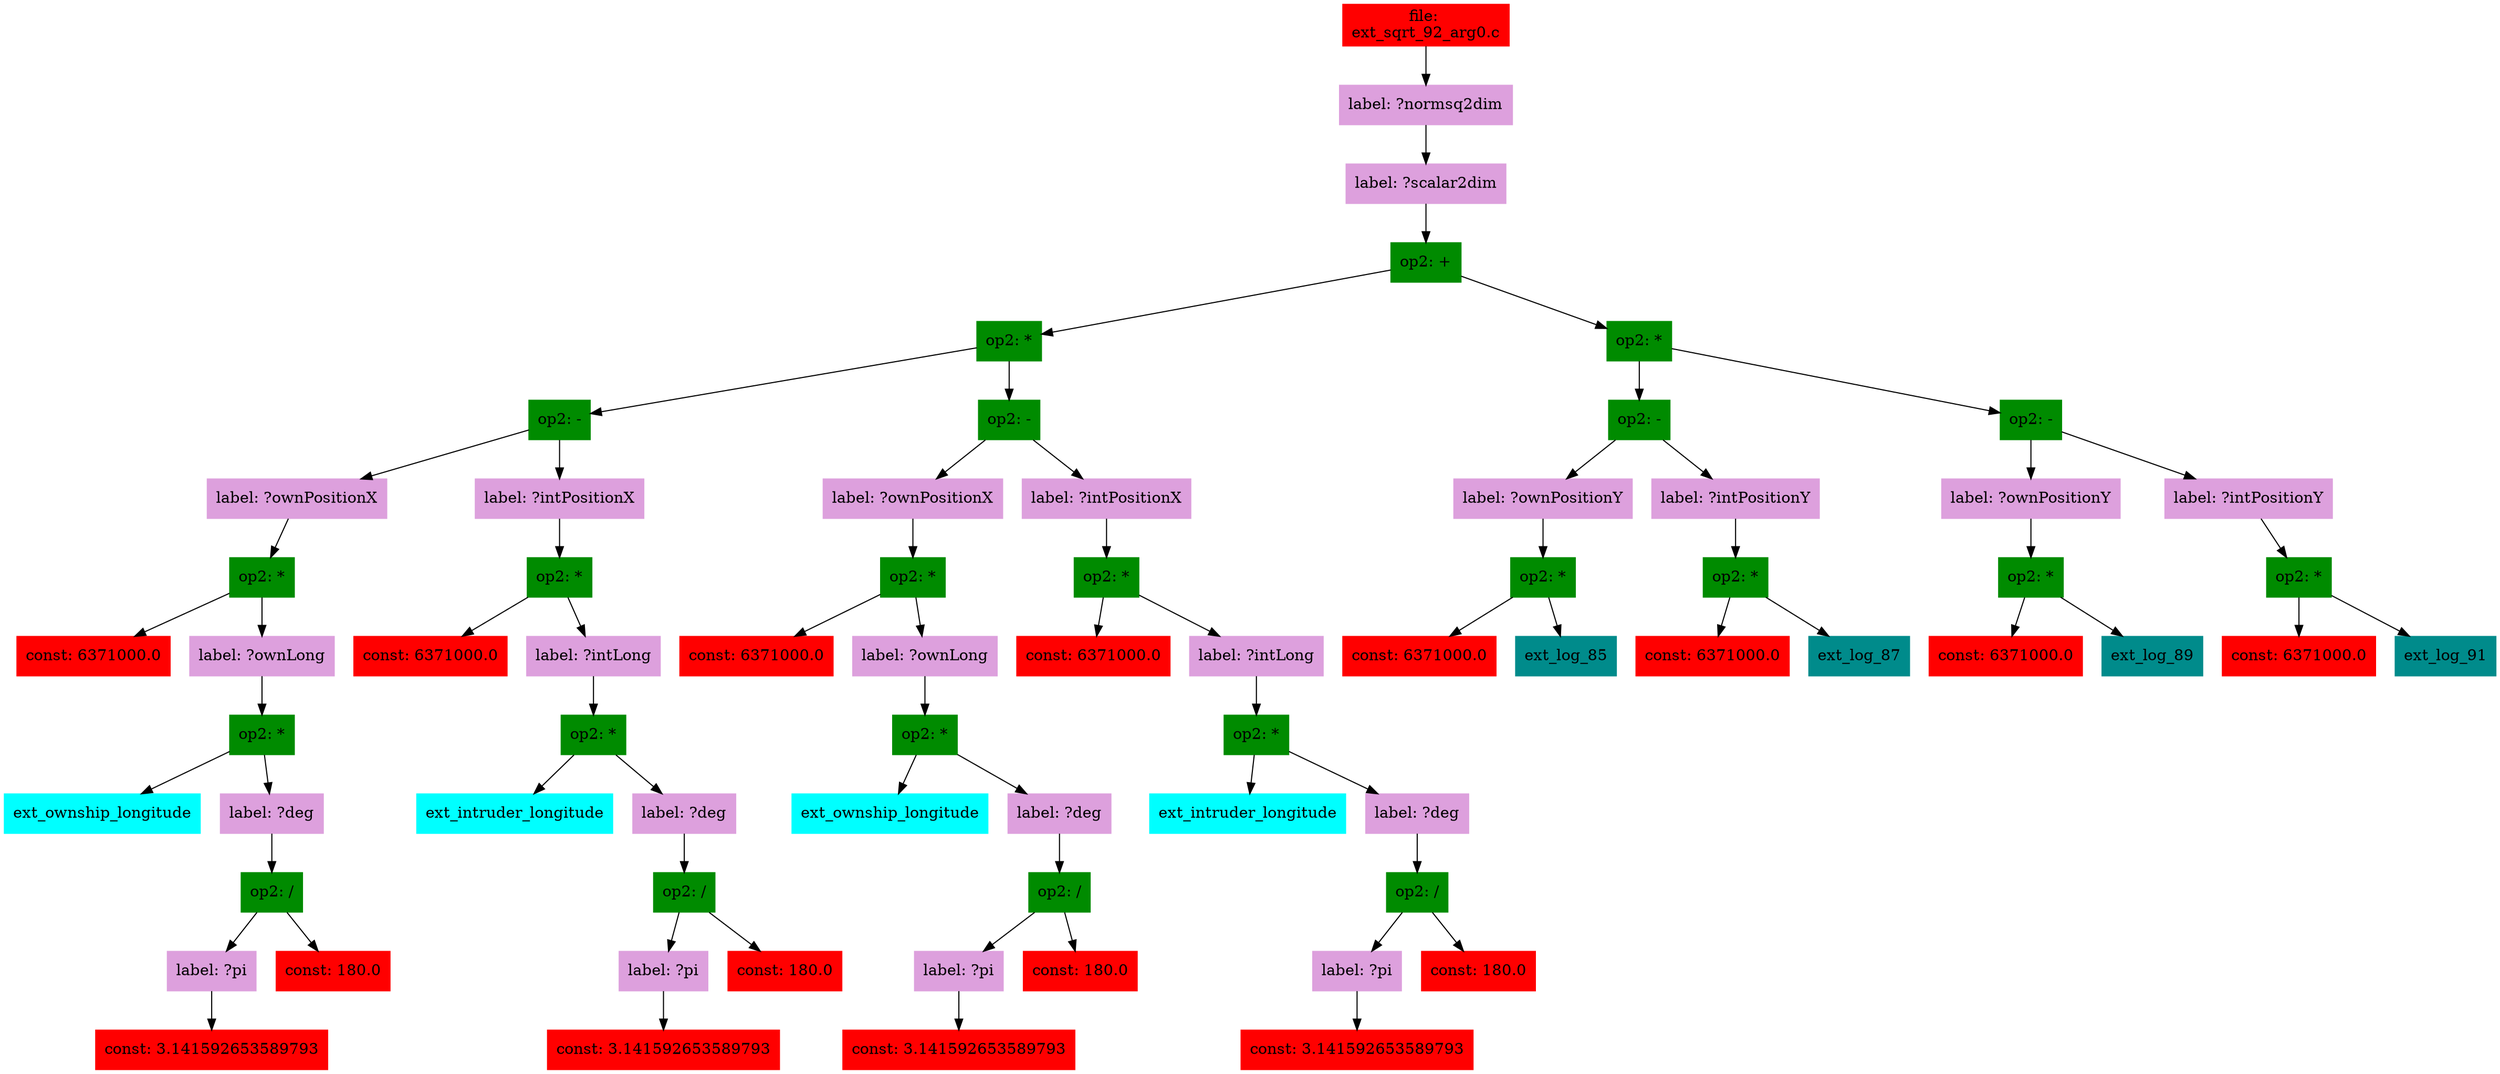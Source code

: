 digraph G {
node [shape=box]

0 [label="file: 
ext_sqrt_92_arg0.c",color=red, style=filled]
1 [label="label: ?normsq2dim",color=plum, style=filled]
0 -> 1
2 [label="label: ?scalar2dim",color=plum, style=filled]
1 -> 2
3 [label="op2: +",color=green4, style=filled]
2 -> 3
4 [label="op2: *",color=green4, style=filled]
3 -> 4
5 [label="op2: -",color=green4, style=filled]
4 -> 5
6 [label="label: ?ownPositionX",color=plum, style=filled]
5 -> 6
7 [label="op2: *",color=green4, style=filled]
6 -> 7
8 [label="const: 6371000.0",color=red1, style=filled]
7 -> 8
9 [label="label: ?ownLong",color=plum, style=filled]
7 -> 9
10 [label="op2: *",color=green4, style=filled]
9 -> 10
11 [label="ext_ownship_longitude",color=cyan1, style=filled]
10 -> 11
12 [label="label: ?deg",color=plum, style=filled]
10 -> 12
13 [label="op2: /",color=green4, style=filled]
12 -> 13
14 [label="label: ?pi",color=plum, style=filled]
13 -> 14
15 [label="const: 3.141592653589793",color=red1, style=filled]
14 -> 15
16 [label="const: 180.0",color=red1, style=filled]
13 -> 16
17 [label="label: ?intPositionX",color=plum, style=filled]
5 -> 17
18 [label="op2: *",color=green4, style=filled]
17 -> 18
19 [label="const: 6371000.0",color=red1, style=filled]
18 -> 19
20 [label="label: ?intLong",color=plum, style=filled]
18 -> 20
21 [label="op2: *",color=green4, style=filled]
20 -> 21
22 [label="ext_intruder_longitude",color=cyan1, style=filled]
21 -> 22
23 [label="label: ?deg",color=plum, style=filled]
21 -> 23
24 [label="op2: /",color=green4, style=filled]
23 -> 24
25 [label="label: ?pi",color=plum, style=filled]
24 -> 25
26 [label="const: 3.141592653589793",color=red1, style=filled]
25 -> 26
27 [label="const: 180.0",color=red1, style=filled]
24 -> 27
28 [label="op2: -",color=green4, style=filled]
4 -> 28
29 [label="label: ?ownPositionX",color=plum, style=filled]
28 -> 29
30 [label="op2: *",color=green4, style=filled]
29 -> 30
31 [label="const: 6371000.0",color=red1, style=filled]
30 -> 31
32 [label="label: ?ownLong",color=plum, style=filled]
30 -> 32
33 [label="op2: *",color=green4, style=filled]
32 -> 33
34 [label="ext_ownship_longitude",color=cyan1, style=filled]
33 -> 34
35 [label="label: ?deg",color=plum, style=filled]
33 -> 35
36 [label="op2: /",color=green4, style=filled]
35 -> 36
37 [label="label: ?pi",color=plum, style=filled]
36 -> 37
38 [label="const: 3.141592653589793",color=red1, style=filled]
37 -> 38
39 [label="const: 180.0",color=red1, style=filled]
36 -> 39
40 [label="label: ?intPositionX",color=plum, style=filled]
28 -> 40
41 [label="op2: *",color=green4, style=filled]
40 -> 41
42 [label="const: 6371000.0",color=red1, style=filled]
41 -> 42
43 [label="label: ?intLong",color=plum, style=filled]
41 -> 43
44 [label="op2: *",color=green4, style=filled]
43 -> 44
45 [label="ext_intruder_longitude",color=cyan1, style=filled]
44 -> 45
46 [label="label: ?deg",color=plum, style=filled]
44 -> 46
47 [label="op2: /",color=green4, style=filled]
46 -> 47
48 [label="label: ?pi",color=plum, style=filled]
47 -> 48
49 [label="const: 3.141592653589793",color=red1, style=filled]
48 -> 49
50 [label="const: 180.0",color=red1, style=filled]
47 -> 50
51 [label="op2: *",color=green4, style=filled]
3 -> 51
52 [label="op2: -",color=green4, style=filled]
51 -> 52
53 [label="label: ?ownPositionY",color=plum, style=filled]
52 -> 53
54 [label="op2: *",color=green4, style=filled]
53 -> 54
55 [label="const: 6371000.0",color=red1, style=filled]
54 -> 55
56 [label="ext_log_85",color=cyan4, style=filled]
54 -> 56
73 [label="label: ?intPositionY",color=plum, style=filled]
52 -> 73
74 [label="op2: *",color=green4, style=filled]
73 -> 74
75 [label="const: 6371000.0",color=red1, style=filled]
74 -> 75
76 [label="ext_log_87",color=cyan4, style=filled]
74 -> 76
93 [label="op2: -",color=green4, style=filled]
51 -> 93
94 [label="label: ?ownPositionY",color=plum, style=filled]
93 -> 94
95 [label="op2: *",color=green4, style=filled]
94 -> 95
96 [label="const: 6371000.0",color=red1, style=filled]
95 -> 96
97 [label="ext_log_89",color=cyan4, style=filled]
95 -> 97
114 [label="label: ?intPositionY",color=plum, style=filled]
93 -> 114
115 [label="op2: *",color=green4, style=filled]
114 -> 115
116 [label="const: 6371000.0",color=red1, style=filled]
115 -> 116
117 [label="ext_log_91",color=cyan4, style=filled]
115 -> 117


}

